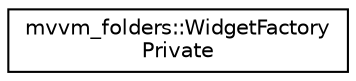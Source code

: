 digraph "Graphical Class Hierarchy"
{
 // LATEX_PDF_SIZE
  edge [fontname="Helvetica",fontsize="10",labelfontname="Helvetica",labelfontsize="10"];
  node [fontname="Helvetica",fontsize="10",shape=record];
  rankdir="LR";
  Node0 [label="mvvm_folders::WidgetFactory\lPrivate",height=0.2,width=0.4,color="black", fillcolor="white", style="filled",URL="$classmvvm__folders_1_1_widget_factory_private.html",tooltip=" "];
}
